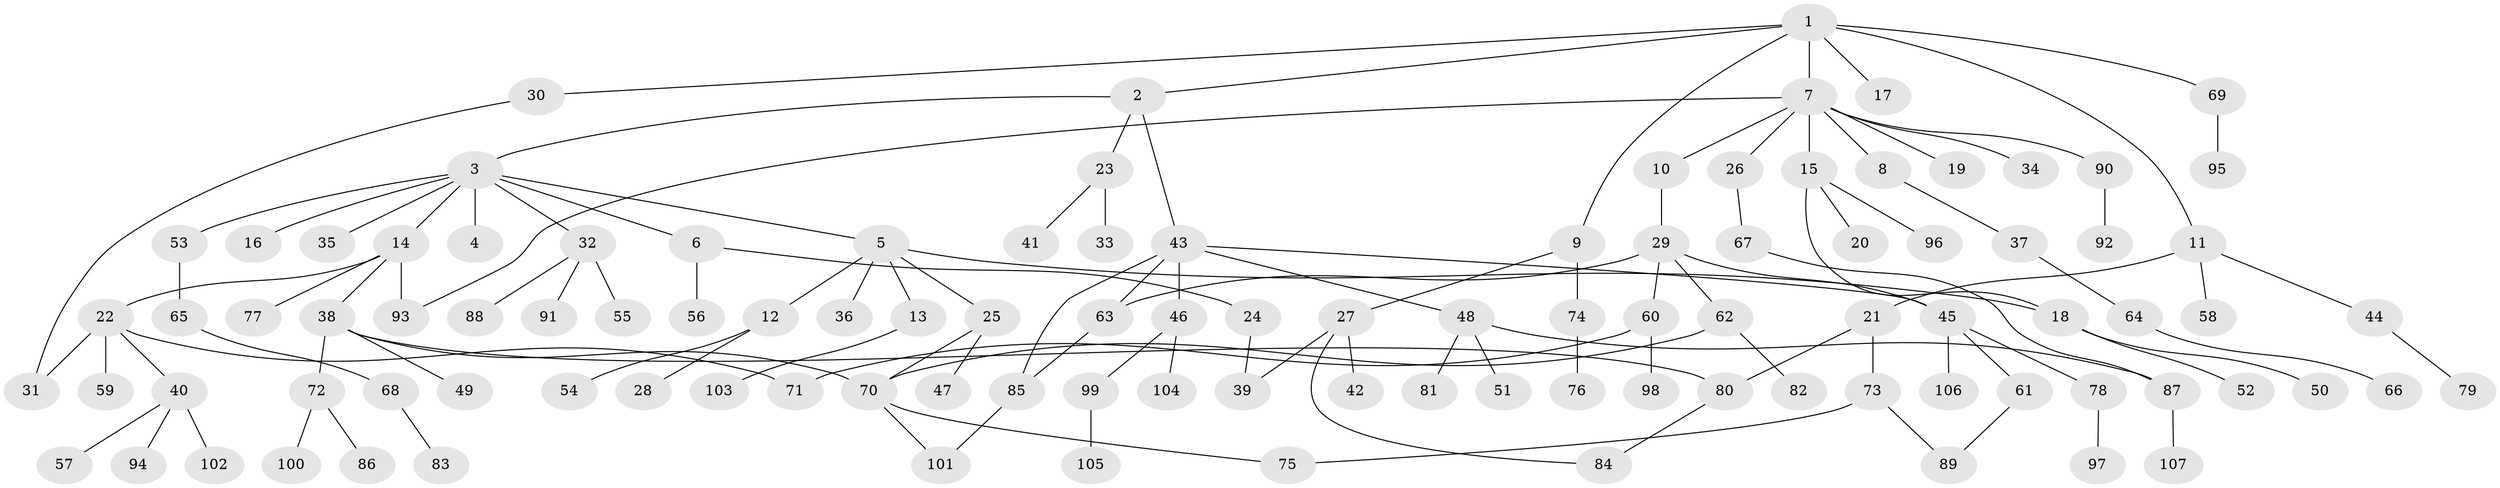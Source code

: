 // Generated by graph-tools (version 1.1) at 2025/25/03/09/25 03:25:28]
// undirected, 107 vertices, 122 edges
graph export_dot {
graph [start="1"]
  node [color=gray90,style=filled];
  1;
  2;
  3;
  4;
  5;
  6;
  7;
  8;
  9;
  10;
  11;
  12;
  13;
  14;
  15;
  16;
  17;
  18;
  19;
  20;
  21;
  22;
  23;
  24;
  25;
  26;
  27;
  28;
  29;
  30;
  31;
  32;
  33;
  34;
  35;
  36;
  37;
  38;
  39;
  40;
  41;
  42;
  43;
  44;
  45;
  46;
  47;
  48;
  49;
  50;
  51;
  52;
  53;
  54;
  55;
  56;
  57;
  58;
  59;
  60;
  61;
  62;
  63;
  64;
  65;
  66;
  67;
  68;
  69;
  70;
  71;
  72;
  73;
  74;
  75;
  76;
  77;
  78;
  79;
  80;
  81;
  82;
  83;
  84;
  85;
  86;
  87;
  88;
  89;
  90;
  91;
  92;
  93;
  94;
  95;
  96;
  97;
  98;
  99;
  100;
  101;
  102;
  103;
  104;
  105;
  106;
  107;
  1 -- 2;
  1 -- 7;
  1 -- 9;
  1 -- 11;
  1 -- 17;
  1 -- 30;
  1 -- 69;
  2 -- 3;
  2 -- 23;
  2 -- 43;
  3 -- 4;
  3 -- 5;
  3 -- 6;
  3 -- 14;
  3 -- 16;
  3 -- 32;
  3 -- 35;
  3 -- 53;
  5 -- 12;
  5 -- 13;
  5 -- 18;
  5 -- 25;
  5 -- 36;
  6 -- 24;
  6 -- 56;
  7 -- 8;
  7 -- 10;
  7 -- 15;
  7 -- 19;
  7 -- 26;
  7 -- 34;
  7 -- 90;
  7 -- 93;
  8 -- 37;
  9 -- 27;
  9 -- 74;
  10 -- 29;
  11 -- 21;
  11 -- 44;
  11 -- 58;
  12 -- 28;
  12 -- 54;
  13 -- 103;
  14 -- 22;
  14 -- 38;
  14 -- 77;
  14 -- 93;
  15 -- 20;
  15 -- 96;
  15 -- 18;
  18 -- 50;
  18 -- 52;
  21 -- 73;
  21 -- 80;
  22 -- 40;
  22 -- 59;
  22 -- 31;
  22 -- 71;
  23 -- 33;
  23 -- 41;
  24 -- 39;
  25 -- 47;
  25 -- 70;
  26 -- 67;
  27 -- 42;
  27 -- 84;
  27 -- 39;
  29 -- 45;
  29 -- 60;
  29 -- 62;
  29 -- 63;
  30 -- 31;
  32 -- 55;
  32 -- 88;
  32 -- 91;
  37 -- 64;
  38 -- 49;
  38 -- 70;
  38 -- 72;
  38 -- 80;
  40 -- 57;
  40 -- 94;
  40 -- 102;
  43 -- 46;
  43 -- 48;
  43 -- 85;
  43 -- 63;
  43 -- 45;
  44 -- 79;
  45 -- 61;
  45 -- 78;
  45 -- 106;
  46 -- 99;
  46 -- 104;
  48 -- 51;
  48 -- 81;
  48 -- 87;
  53 -- 65;
  60 -- 71;
  60 -- 98;
  61 -- 89;
  62 -- 82;
  62 -- 70;
  63 -- 85;
  64 -- 66;
  65 -- 68;
  67 -- 87;
  68 -- 83;
  69 -- 95;
  70 -- 75;
  70 -- 101;
  72 -- 86;
  72 -- 100;
  73 -- 89;
  73 -- 75;
  74 -- 76;
  78 -- 97;
  80 -- 84;
  85 -- 101;
  87 -- 107;
  90 -- 92;
  99 -- 105;
}
